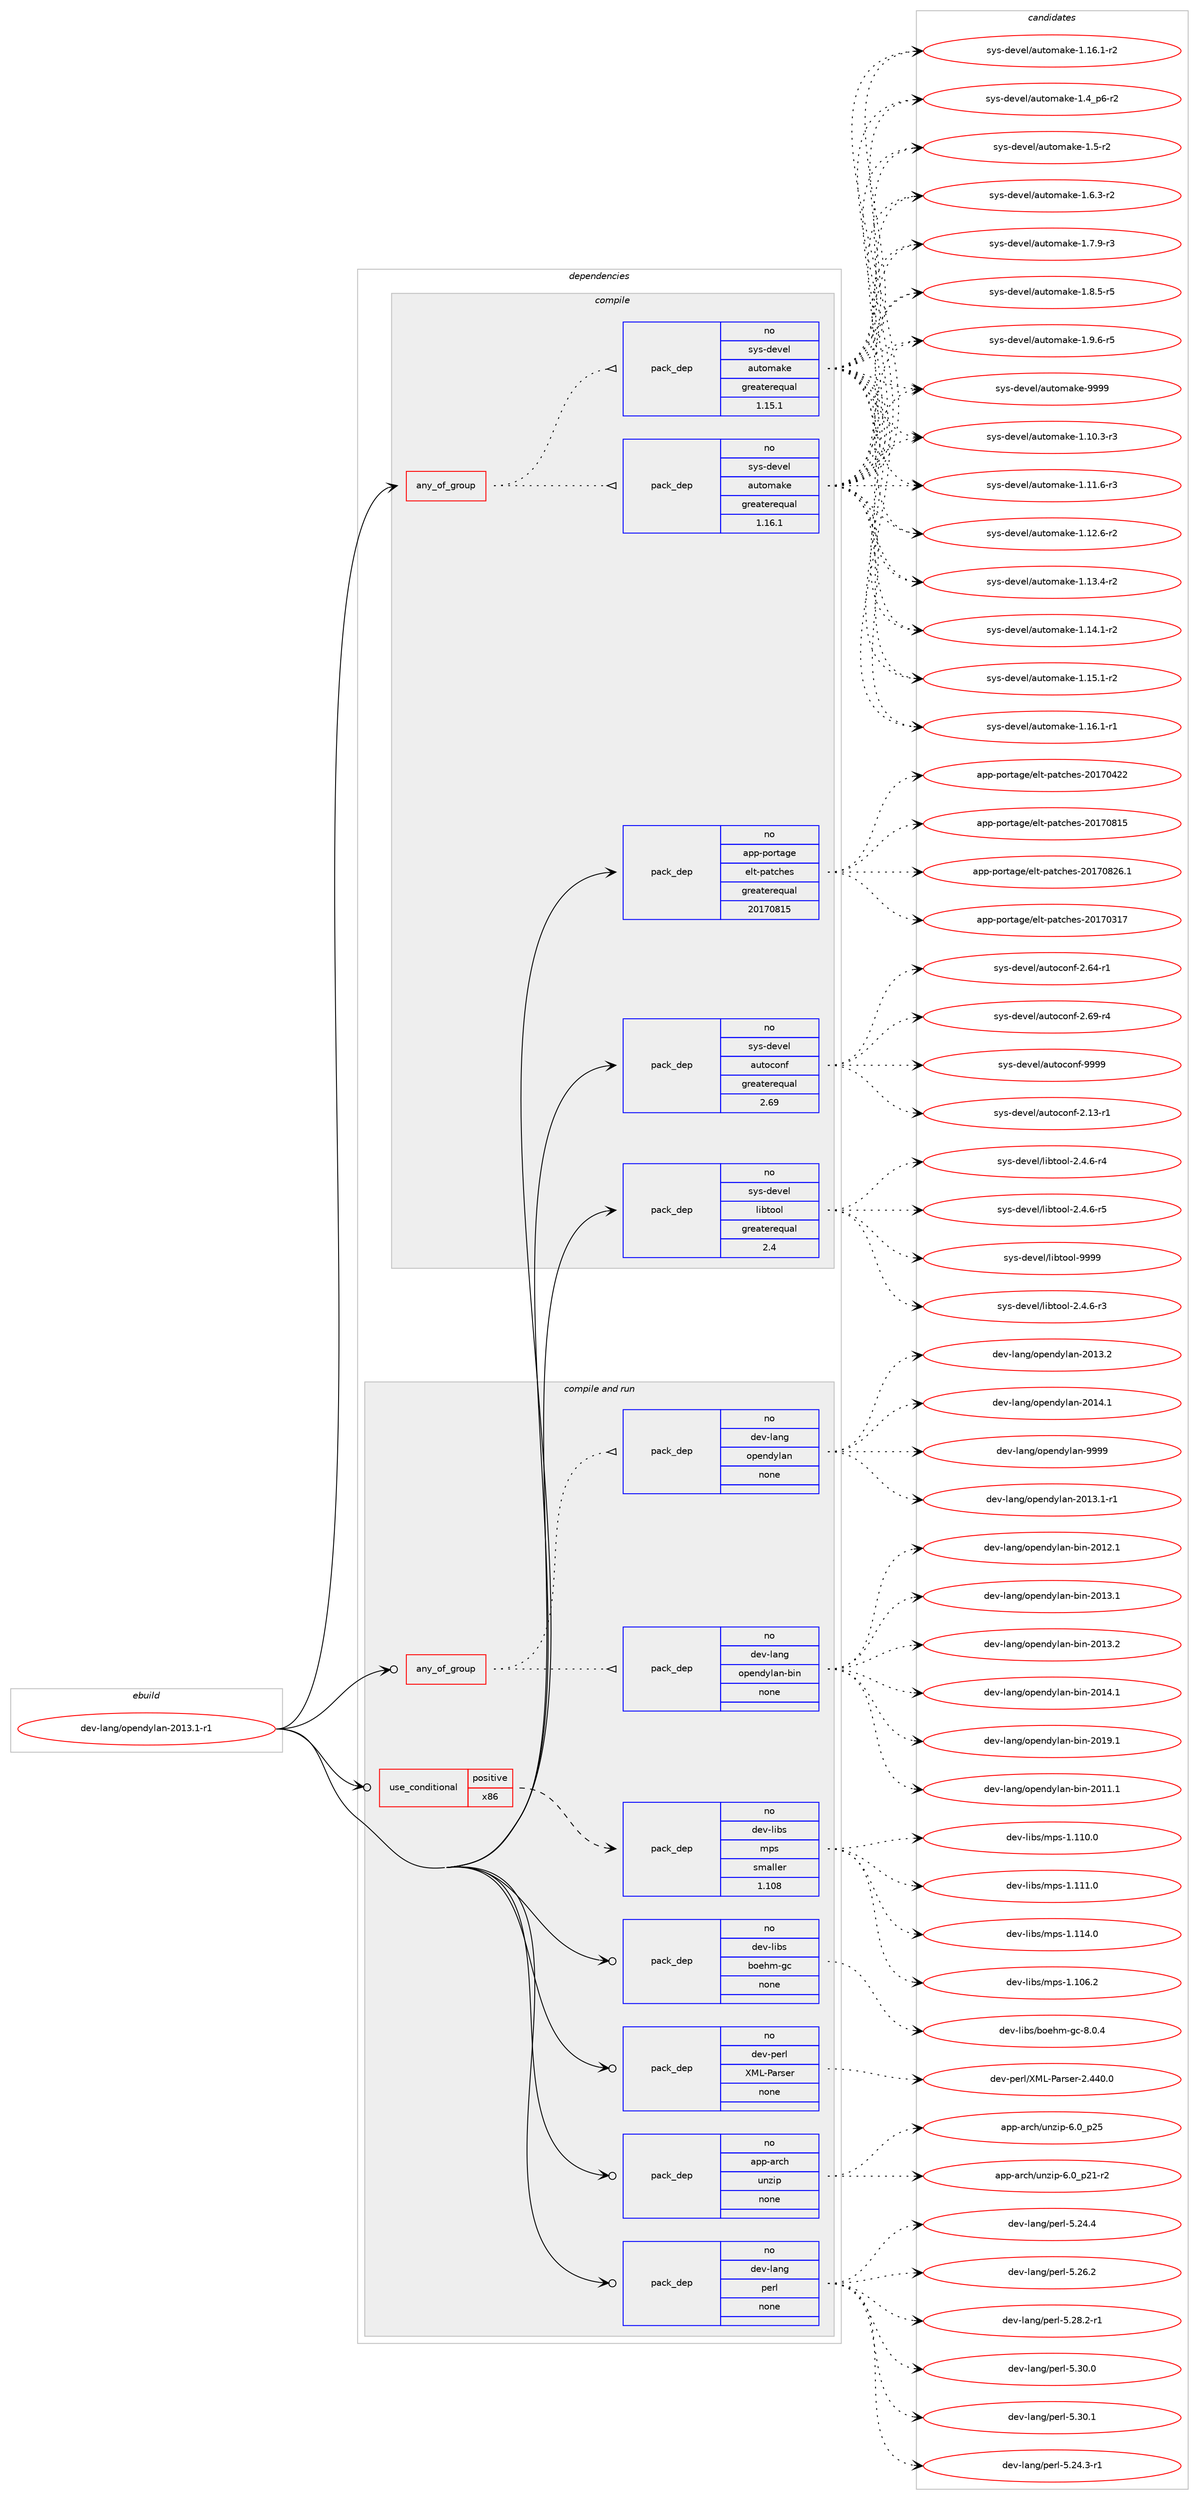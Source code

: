 digraph prolog {

# *************
# Graph options
# *************

newrank=true;
concentrate=true;
compound=true;
graph [rankdir=LR,fontname=Helvetica,fontsize=10,ranksep=1.5];#, ranksep=2.5, nodesep=0.2];
edge  [arrowhead=vee];
node  [fontname=Helvetica,fontsize=10];

# **********
# The ebuild
# **********

subgraph cluster_leftcol {
color=gray;
rank=same;
label=<<i>ebuild</i>>;
id [label="dev-lang/opendylan-2013.1-r1", color=red, width=4, href="../dev-lang/opendylan-2013.1-r1.svg"];
}

# ****************
# The dependencies
# ****************

subgraph cluster_midcol {
color=gray;
label=<<i>dependencies</i>>;
subgraph cluster_compile {
fillcolor="#eeeeee";
style=filled;
label=<<i>compile</i>>;
subgraph any10884 {
dependency559212 [label=<<TABLE BORDER="0" CELLBORDER="1" CELLSPACING="0" CELLPADDING="4"><TR><TD CELLPADDING="10">any_of_group</TD></TR></TABLE>>, shape=none, color=red];subgraph pack417955 {
dependency559213 [label=<<TABLE BORDER="0" CELLBORDER="1" CELLSPACING="0" CELLPADDING="4" WIDTH="220"><TR><TD ROWSPAN="6" CELLPADDING="30">pack_dep</TD></TR><TR><TD WIDTH="110">no</TD></TR><TR><TD>sys-devel</TD></TR><TR><TD>automake</TD></TR><TR><TD>greaterequal</TD></TR><TR><TD>1.16.1</TD></TR></TABLE>>, shape=none, color=blue];
}
dependency559212:e -> dependency559213:w [weight=20,style="dotted",arrowhead="oinv"];
subgraph pack417956 {
dependency559214 [label=<<TABLE BORDER="0" CELLBORDER="1" CELLSPACING="0" CELLPADDING="4" WIDTH="220"><TR><TD ROWSPAN="6" CELLPADDING="30">pack_dep</TD></TR><TR><TD WIDTH="110">no</TD></TR><TR><TD>sys-devel</TD></TR><TR><TD>automake</TD></TR><TR><TD>greaterequal</TD></TR><TR><TD>1.15.1</TD></TR></TABLE>>, shape=none, color=blue];
}
dependency559212:e -> dependency559214:w [weight=20,style="dotted",arrowhead="oinv"];
}
id:e -> dependency559212:w [weight=20,style="solid",arrowhead="vee"];
subgraph pack417957 {
dependency559215 [label=<<TABLE BORDER="0" CELLBORDER="1" CELLSPACING="0" CELLPADDING="4" WIDTH="220"><TR><TD ROWSPAN="6" CELLPADDING="30">pack_dep</TD></TR><TR><TD WIDTH="110">no</TD></TR><TR><TD>app-portage</TD></TR><TR><TD>elt-patches</TD></TR><TR><TD>greaterequal</TD></TR><TR><TD>20170815</TD></TR></TABLE>>, shape=none, color=blue];
}
id:e -> dependency559215:w [weight=20,style="solid",arrowhead="vee"];
subgraph pack417958 {
dependency559216 [label=<<TABLE BORDER="0" CELLBORDER="1" CELLSPACING="0" CELLPADDING="4" WIDTH="220"><TR><TD ROWSPAN="6" CELLPADDING="30">pack_dep</TD></TR><TR><TD WIDTH="110">no</TD></TR><TR><TD>sys-devel</TD></TR><TR><TD>autoconf</TD></TR><TR><TD>greaterequal</TD></TR><TR><TD>2.69</TD></TR></TABLE>>, shape=none, color=blue];
}
id:e -> dependency559216:w [weight=20,style="solid",arrowhead="vee"];
subgraph pack417959 {
dependency559217 [label=<<TABLE BORDER="0" CELLBORDER="1" CELLSPACING="0" CELLPADDING="4" WIDTH="220"><TR><TD ROWSPAN="6" CELLPADDING="30">pack_dep</TD></TR><TR><TD WIDTH="110">no</TD></TR><TR><TD>sys-devel</TD></TR><TR><TD>libtool</TD></TR><TR><TD>greaterequal</TD></TR><TR><TD>2.4</TD></TR></TABLE>>, shape=none, color=blue];
}
id:e -> dependency559217:w [weight=20,style="solid",arrowhead="vee"];
}
subgraph cluster_compileandrun {
fillcolor="#eeeeee";
style=filled;
label=<<i>compile and run</i>>;
subgraph any10885 {
dependency559218 [label=<<TABLE BORDER="0" CELLBORDER="1" CELLSPACING="0" CELLPADDING="4"><TR><TD CELLPADDING="10">any_of_group</TD></TR></TABLE>>, shape=none, color=red];subgraph pack417960 {
dependency559219 [label=<<TABLE BORDER="0" CELLBORDER="1" CELLSPACING="0" CELLPADDING="4" WIDTH="220"><TR><TD ROWSPAN="6" CELLPADDING="30">pack_dep</TD></TR><TR><TD WIDTH="110">no</TD></TR><TR><TD>dev-lang</TD></TR><TR><TD>opendylan-bin</TD></TR><TR><TD>none</TD></TR><TR><TD></TD></TR></TABLE>>, shape=none, color=blue];
}
dependency559218:e -> dependency559219:w [weight=20,style="dotted",arrowhead="oinv"];
subgraph pack417961 {
dependency559220 [label=<<TABLE BORDER="0" CELLBORDER="1" CELLSPACING="0" CELLPADDING="4" WIDTH="220"><TR><TD ROWSPAN="6" CELLPADDING="30">pack_dep</TD></TR><TR><TD WIDTH="110">no</TD></TR><TR><TD>dev-lang</TD></TR><TR><TD>opendylan</TD></TR><TR><TD>none</TD></TR><TR><TD></TD></TR></TABLE>>, shape=none, color=blue];
}
dependency559218:e -> dependency559220:w [weight=20,style="dotted",arrowhead="oinv"];
}
id:e -> dependency559218:w [weight=20,style="solid",arrowhead="odotvee"];
subgraph cond130016 {
dependency559221 [label=<<TABLE BORDER="0" CELLBORDER="1" CELLSPACING="0" CELLPADDING="4"><TR><TD ROWSPAN="3" CELLPADDING="10">use_conditional</TD></TR><TR><TD>positive</TD></TR><TR><TD>x86</TD></TR></TABLE>>, shape=none, color=red];
subgraph pack417962 {
dependency559222 [label=<<TABLE BORDER="0" CELLBORDER="1" CELLSPACING="0" CELLPADDING="4" WIDTH="220"><TR><TD ROWSPAN="6" CELLPADDING="30">pack_dep</TD></TR><TR><TD WIDTH="110">no</TD></TR><TR><TD>dev-libs</TD></TR><TR><TD>mps</TD></TR><TR><TD>smaller</TD></TR><TR><TD>1.108</TD></TR></TABLE>>, shape=none, color=blue];
}
dependency559221:e -> dependency559222:w [weight=20,style="dashed",arrowhead="vee"];
}
id:e -> dependency559221:w [weight=20,style="solid",arrowhead="odotvee"];
subgraph pack417963 {
dependency559223 [label=<<TABLE BORDER="0" CELLBORDER="1" CELLSPACING="0" CELLPADDING="4" WIDTH="220"><TR><TD ROWSPAN="6" CELLPADDING="30">pack_dep</TD></TR><TR><TD WIDTH="110">no</TD></TR><TR><TD>app-arch</TD></TR><TR><TD>unzip</TD></TR><TR><TD>none</TD></TR><TR><TD></TD></TR></TABLE>>, shape=none, color=blue];
}
id:e -> dependency559223:w [weight=20,style="solid",arrowhead="odotvee"];
subgraph pack417964 {
dependency559224 [label=<<TABLE BORDER="0" CELLBORDER="1" CELLSPACING="0" CELLPADDING="4" WIDTH="220"><TR><TD ROWSPAN="6" CELLPADDING="30">pack_dep</TD></TR><TR><TD WIDTH="110">no</TD></TR><TR><TD>dev-lang</TD></TR><TR><TD>perl</TD></TR><TR><TD>none</TD></TR><TR><TD></TD></TR></TABLE>>, shape=none, color=blue];
}
id:e -> dependency559224:w [weight=20,style="solid",arrowhead="odotvee"];
subgraph pack417965 {
dependency559225 [label=<<TABLE BORDER="0" CELLBORDER="1" CELLSPACING="0" CELLPADDING="4" WIDTH="220"><TR><TD ROWSPAN="6" CELLPADDING="30">pack_dep</TD></TR><TR><TD WIDTH="110">no</TD></TR><TR><TD>dev-libs</TD></TR><TR><TD>boehm-gc</TD></TR><TR><TD>none</TD></TR><TR><TD></TD></TR></TABLE>>, shape=none, color=blue];
}
id:e -> dependency559225:w [weight=20,style="solid",arrowhead="odotvee"];
subgraph pack417966 {
dependency559226 [label=<<TABLE BORDER="0" CELLBORDER="1" CELLSPACING="0" CELLPADDING="4" WIDTH="220"><TR><TD ROWSPAN="6" CELLPADDING="30">pack_dep</TD></TR><TR><TD WIDTH="110">no</TD></TR><TR><TD>dev-perl</TD></TR><TR><TD>XML-Parser</TD></TR><TR><TD>none</TD></TR><TR><TD></TD></TR></TABLE>>, shape=none, color=blue];
}
id:e -> dependency559226:w [weight=20,style="solid",arrowhead="odotvee"];
}
subgraph cluster_run {
fillcolor="#eeeeee";
style=filled;
label=<<i>run</i>>;
}
}

# **************
# The candidates
# **************

subgraph cluster_choices {
rank=same;
color=gray;
label=<<i>candidates</i>>;

subgraph choice417955 {
color=black;
nodesep=1;
choice11512111545100101118101108479711711611110997107101454946494846514511451 [label="sys-devel/automake-1.10.3-r3", color=red, width=4,href="../sys-devel/automake-1.10.3-r3.svg"];
choice11512111545100101118101108479711711611110997107101454946494946544511451 [label="sys-devel/automake-1.11.6-r3", color=red, width=4,href="../sys-devel/automake-1.11.6-r3.svg"];
choice11512111545100101118101108479711711611110997107101454946495046544511450 [label="sys-devel/automake-1.12.6-r2", color=red, width=4,href="../sys-devel/automake-1.12.6-r2.svg"];
choice11512111545100101118101108479711711611110997107101454946495146524511450 [label="sys-devel/automake-1.13.4-r2", color=red, width=4,href="../sys-devel/automake-1.13.4-r2.svg"];
choice11512111545100101118101108479711711611110997107101454946495246494511450 [label="sys-devel/automake-1.14.1-r2", color=red, width=4,href="../sys-devel/automake-1.14.1-r2.svg"];
choice11512111545100101118101108479711711611110997107101454946495346494511450 [label="sys-devel/automake-1.15.1-r2", color=red, width=4,href="../sys-devel/automake-1.15.1-r2.svg"];
choice11512111545100101118101108479711711611110997107101454946495446494511449 [label="sys-devel/automake-1.16.1-r1", color=red, width=4,href="../sys-devel/automake-1.16.1-r1.svg"];
choice11512111545100101118101108479711711611110997107101454946495446494511450 [label="sys-devel/automake-1.16.1-r2", color=red, width=4,href="../sys-devel/automake-1.16.1-r2.svg"];
choice115121115451001011181011084797117116111109971071014549465295112544511450 [label="sys-devel/automake-1.4_p6-r2", color=red, width=4,href="../sys-devel/automake-1.4_p6-r2.svg"];
choice11512111545100101118101108479711711611110997107101454946534511450 [label="sys-devel/automake-1.5-r2", color=red, width=4,href="../sys-devel/automake-1.5-r2.svg"];
choice115121115451001011181011084797117116111109971071014549465446514511450 [label="sys-devel/automake-1.6.3-r2", color=red, width=4,href="../sys-devel/automake-1.6.3-r2.svg"];
choice115121115451001011181011084797117116111109971071014549465546574511451 [label="sys-devel/automake-1.7.9-r3", color=red, width=4,href="../sys-devel/automake-1.7.9-r3.svg"];
choice115121115451001011181011084797117116111109971071014549465646534511453 [label="sys-devel/automake-1.8.5-r5", color=red, width=4,href="../sys-devel/automake-1.8.5-r5.svg"];
choice115121115451001011181011084797117116111109971071014549465746544511453 [label="sys-devel/automake-1.9.6-r5", color=red, width=4,href="../sys-devel/automake-1.9.6-r5.svg"];
choice115121115451001011181011084797117116111109971071014557575757 [label="sys-devel/automake-9999", color=red, width=4,href="../sys-devel/automake-9999.svg"];
dependency559213:e -> choice11512111545100101118101108479711711611110997107101454946494846514511451:w [style=dotted,weight="100"];
dependency559213:e -> choice11512111545100101118101108479711711611110997107101454946494946544511451:w [style=dotted,weight="100"];
dependency559213:e -> choice11512111545100101118101108479711711611110997107101454946495046544511450:w [style=dotted,weight="100"];
dependency559213:e -> choice11512111545100101118101108479711711611110997107101454946495146524511450:w [style=dotted,weight="100"];
dependency559213:e -> choice11512111545100101118101108479711711611110997107101454946495246494511450:w [style=dotted,weight="100"];
dependency559213:e -> choice11512111545100101118101108479711711611110997107101454946495346494511450:w [style=dotted,weight="100"];
dependency559213:e -> choice11512111545100101118101108479711711611110997107101454946495446494511449:w [style=dotted,weight="100"];
dependency559213:e -> choice11512111545100101118101108479711711611110997107101454946495446494511450:w [style=dotted,weight="100"];
dependency559213:e -> choice115121115451001011181011084797117116111109971071014549465295112544511450:w [style=dotted,weight="100"];
dependency559213:e -> choice11512111545100101118101108479711711611110997107101454946534511450:w [style=dotted,weight="100"];
dependency559213:e -> choice115121115451001011181011084797117116111109971071014549465446514511450:w [style=dotted,weight="100"];
dependency559213:e -> choice115121115451001011181011084797117116111109971071014549465546574511451:w [style=dotted,weight="100"];
dependency559213:e -> choice115121115451001011181011084797117116111109971071014549465646534511453:w [style=dotted,weight="100"];
dependency559213:e -> choice115121115451001011181011084797117116111109971071014549465746544511453:w [style=dotted,weight="100"];
dependency559213:e -> choice115121115451001011181011084797117116111109971071014557575757:w [style=dotted,weight="100"];
}
subgraph choice417956 {
color=black;
nodesep=1;
choice11512111545100101118101108479711711611110997107101454946494846514511451 [label="sys-devel/automake-1.10.3-r3", color=red, width=4,href="../sys-devel/automake-1.10.3-r3.svg"];
choice11512111545100101118101108479711711611110997107101454946494946544511451 [label="sys-devel/automake-1.11.6-r3", color=red, width=4,href="../sys-devel/automake-1.11.6-r3.svg"];
choice11512111545100101118101108479711711611110997107101454946495046544511450 [label="sys-devel/automake-1.12.6-r2", color=red, width=4,href="../sys-devel/automake-1.12.6-r2.svg"];
choice11512111545100101118101108479711711611110997107101454946495146524511450 [label="sys-devel/automake-1.13.4-r2", color=red, width=4,href="../sys-devel/automake-1.13.4-r2.svg"];
choice11512111545100101118101108479711711611110997107101454946495246494511450 [label="sys-devel/automake-1.14.1-r2", color=red, width=4,href="../sys-devel/automake-1.14.1-r2.svg"];
choice11512111545100101118101108479711711611110997107101454946495346494511450 [label="sys-devel/automake-1.15.1-r2", color=red, width=4,href="../sys-devel/automake-1.15.1-r2.svg"];
choice11512111545100101118101108479711711611110997107101454946495446494511449 [label="sys-devel/automake-1.16.1-r1", color=red, width=4,href="../sys-devel/automake-1.16.1-r1.svg"];
choice11512111545100101118101108479711711611110997107101454946495446494511450 [label="sys-devel/automake-1.16.1-r2", color=red, width=4,href="../sys-devel/automake-1.16.1-r2.svg"];
choice115121115451001011181011084797117116111109971071014549465295112544511450 [label="sys-devel/automake-1.4_p6-r2", color=red, width=4,href="../sys-devel/automake-1.4_p6-r2.svg"];
choice11512111545100101118101108479711711611110997107101454946534511450 [label="sys-devel/automake-1.5-r2", color=red, width=4,href="../sys-devel/automake-1.5-r2.svg"];
choice115121115451001011181011084797117116111109971071014549465446514511450 [label="sys-devel/automake-1.6.3-r2", color=red, width=4,href="../sys-devel/automake-1.6.3-r2.svg"];
choice115121115451001011181011084797117116111109971071014549465546574511451 [label="sys-devel/automake-1.7.9-r3", color=red, width=4,href="../sys-devel/automake-1.7.9-r3.svg"];
choice115121115451001011181011084797117116111109971071014549465646534511453 [label="sys-devel/automake-1.8.5-r5", color=red, width=4,href="../sys-devel/automake-1.8.5-r5.svg"];
choice115121115451001011181011084797117116111109971071014549465746544511453 [label="sys-devel/automake-1.9.6-r5", color=red, width=4,href="../sys-devel/automake-1.9.6-r5.svg"];
choice115121115451001011181011084797117116111109971071014557575757 [label="sys-devel/automake-9999", color=red, width=4,href="../sys-devel/automake-9999.svg"];
dependency559214:e -> choice11512111545100101118101108479711711611110997107101454946494846514511451:w [style=dotted,weight="100"];
dependency559214:e -> choice11512111545100101118101108479711711611110997107101454946494946544511451:w [style=dotted,weight="100"];
dependency559214:e -> choice11512111545100101118101108479711711611110997107101454946495046544511450:w [style=dotted,weight="100"];
dependency559214:e -> choice11512111545100101118101108479711711611110997107101454946495146524511450:w [style=dotted,weight="100"];
dependency559214:e -> choice11512111545100101118101108479711711611110997107101454946495246494511450:w [style=dotted,weight="100"];
dependency559214:e -> choice11512111545100101118101108479711711611110997107101454946495346494511450:w [style=dotted,weight="100"];
dependency559214:e -> choice11512111545100101118101108479711711611110997107101454946495446494511449:w [style=dotted,weight="100"];
dependency559214:e -> choice11512111545100101118101108479711711611110997107101454946495446494511450:w [style=dotted,weight="100"];
dependency559214:e -> choice115121115451001011181011084797117116111109971071014549465295112544511450:w [style=dotted,weight="100"];
dependency559214:e -> choice11512111545100101118101108479711711611110997107101454946534511450:w [style=dotted,weight="100"];
dependency559214:e -> choice115121115451001011181011084797117116111109971071014549465446514511450:w [style=dotted,weight="100"];
dependency559214:e -> choice115121115451001011181011084797117116111109971071014549465546574511451:w [style=dotted,weight="100"];
dependency559214:e -> choice115121115451001011181011084797117116111109971071014549465646534511453:w [style=dotted,weight="100"];
dependency559214:e -> choice115121115451001011181011084797117116111109971071014549465746544511453:w [style=dotted,weight="100"];
dependency559214:e -> choice115121115451001011181011084797117116111109971071014557575757:w [style=dotted,weight="100"];
}
subgraph choice417957 {
color=black;
nodesep=1;
choice97112112451121111141169710310147101108116451129711699104101115455048495548514955 [label="app-portage/elt-patches-20170317", color=red, width=4,href="../app-portage/elt-patches-20170317.svg"];
choice97112112451121111141169710310147101108116451129711699104101115455048495548525050 [label="app-portage/elt-patches-20170422", color=red, width=4,href="../app-portage/elt-patches-20170422.svg"];
choice97112112451121111141169710310147101108116451129711699104101115455048495548564953 [label="app-portage/elt-patches-20170815", color=red, width=4,href="../app-portage/elt-patches-20170815.svg"];
choice971121124511211111411697103101471011081164511297116991041011154550484955485650544649 [label="app-portage/elt-patches-20170826.1", color=red, width=4,href="../app-portage/elt-patches-20170826.1.svg"];
dependency559215:e -> choice97112112451121111141169710310147101108116451129711699104101115455048495548514955:w [style=dotted,weight="100"];
dependency559215:e -> choice97112112451121111141169710310147101108116451129711699104101115455048495548525050:w [style=dotted,weight="100"];
dependency559215:e -> choice97112112451121111141169710310147101108116451129711699104101115455048495548564953:w [style=dotted,weight="100"];
dependency559215:e -> choice971121124511211111411697103101471011081164511297116991041011154550484955485650544649:w [style=dotted,weight="100"];
}
subgraph choice417958 {
color=black;
nodesep=1;
choice1151211154510010111810110847971171161119911111010245504649514511449 [label="sys-devel/autoconf-2.13-r1", color=red, width=4,href="../sys-devel/autoconf-2.13-r1.svg"];
choice1151211154510010111810110847971171161119911111010245504654524511449 [label="sys-devel/autoconf-2.64-r1", color=red, width=4,href="../sys-devel/autoconf-2.64-r1.svg"];
choice1151211154510010111810110847971171161119911111010245504654574511452 [label="sys-devel/autoconf-2.69-r4", color=red, width=4,href="../sys-devel/autoconf-2.69-r4.svg"];
choice115121115451001011181011084797117116111991111101024557575757 [label="sys-devel/autoconf-9999", color=red, width=4,href="../sys-devel/autoconf-9999.svg"];
dependency559216:e -> choice1151211154510010111810110847971171161119911111010245504649514511449:w [style=dotted,weight="100"];
dependency559216:e -> choice1151211154510010111810110847971171161119911111010245504654524511449:w [style=dotted,weight="100"];
dependency559216:e -> choice1151211154510010111810110847971171161119911111010245504654574511452:w [style=dotted,weight="100"];
dependency559216:e -> choice115121115451001011181011084797117116111991111101024557575757:w [style=dotted,weight="100"];
}
subgraph choice417959 {
color=black;
nodesep=1;
choice1151211154510010111810110847108105981161111111084550465246544511451 [label="sys-devel/libtool-2.4.6-r3", color=red, width=4,href="../sys-devel/libtool-2.4.6-r3.svg"];
choice1151211154510010111810110847108105981161111111084550465246544511452 [label="sys-devel/libtool-2.4.6-r4", color=red, width=4,href="../sys-devel/libtool-2.4.6-r4.svg"];
choice1151211154510010111810110847108105981161111111084550465246544511453 [label="sys-devel/libtool-2.4.6-r5", color=red, width=4,href="../sys-devel/libtool-2.4.6-r5.svg"];
choice1151211154510010111810110847108105981161111111084557575757 [label="sys-devel/libtool-9999", color=red, width=4,href="../sys-devel/libtool-9999.svg"];
dependency559217:e -> choice1151211154510010111810110847108105981161111111084550465246544511451:w [style=dotted,weight="100"];
dependency559217:e -> choice1151211154510010111810110847108105981161111111084550465246544511452:w [style=dotted,weight="100"];
dependency559217:e -> choice1151211154510010111810110847108105981161111111084550465246544511453:w [style=dotted,weight="100"];
dependency559217:e -> choice1151211154510010111810110847108105981161111111084557575757:w [style=dotted,weight="100"];
}
subgraph choice417960 {
color=black;
nodesep=1;
choice10010111845108971101034711111210111010012110897110459810511045504849494649 [label="dev-lang/opendylan-bin-2011.1", color=red, width=4,href="../dev-lang/opendylan-bin-2011.1.svg"];
choice10010111845108971101034711111210111010012110897110459810511045504849504649 [label="dev-lang/opendylan-bin-2012.1", color=red, width=4,href="../dev-lang/opendylan-bin-2012.1.svg"];
choice10010111845108971101034711111210111010012110897110459810511045504849514649 [label="dev-lang/opendylan-bin-2013.1", color=red, width=4,href="../dev-lang/opendylan-bin-2013.1.svg"];
choice10010111845108971101034711111210111010012110897110459810511045504849514650 [label="dev-lang/opendylan-bin-2013.2", color=red, width=4,href="../dev-lang/opendylan-bin-2013.2.svg"];
choice10010111845108971101034711111210111010012110897110459810511045504849524649 [label="dev-lang/opendylan-bin-2014.1", color=red, width=4,href="../dev-lang/opendylan-bin-2014.1.svg"];
choice10010111845108971101034711111210111010012110897110459810511045504849574649 [label="dev-lang/opendylan-bin-2019.1", color=red, width=4,href="../dev-lang/opendylan-bin-2019.1.svg"];
dependency559219:e -> choice10010111845108971101034711111210111010012110897110459810511045504849494649:w [style=dotted,weight="100"];
dependency559219:e -> choice10010111845108971101034711111210111010012110897110459810511045504849504649:w [style=dotted,weight="100"];
dependency559219:e -> choice10010111845108971101034711111210111010012110897110459810511045504849514649:w [style=dotted,weight="100"];
dependency559219:e -> choice10010111845108971101034711111210111010012110897110459810511045504849514650:w [style=dotted,weight="100"];
dependency559219:e -> choice10010111845108971101034711111210111010012110897110459810511045504849524649:w [style=dotted,weight="100"];
dependency559219:e -> choice10010111845108971101034711111210111010012110897110459810511045504849574649:w [style=dotted,weight="100"];
}
subgraph choice417961 {
color=black;
nodesep=1;
choice10010111845108971101034711111210111010012110897110455048495146494511449 [label="dev-lang/opendylan-2013.1-r1", color=red, width=4,href="../dev-lang/opendylan-2013.1-r1.svg"];
choice1001011184510897110103471111121011101001211089711045504849514650 [label="dev-lang/opendylan-2013.2", color=red, width=4,href="../dev-lang/opendylan-2013.2.svg"];
choice1001011184510897110103471111121011101001211089711045504849524649 [label="dev-lang/opendylan-2014.1", color=red, width=4,href="../dev-lang/opendylan-2014.1.svg"];
choice100101118451089711010347111112101110100121108971104557575757 [label="dev-lang/opendylan-9999", color=red, width=4,href="../dev-lang/opendylan-9999.svg"];
dependency559220:e -> choice10010111845108971101034711111210111010012110897110455048495146494511449:w [style=dotted,weight="100"];
dependency559220:e -> choice1001011184510897110103471111121011101001211089711045504849514650:w [style=dotted,weight="100"];
dependency559220:e -> choice1001011184510897110103471111121011101001211089711045504849524649:w [style=dotted,weight="100"];
dependency559220:e -> choice100101118451089711010347111112101110100121108971104557575757:w [style=dotted,weight="100"];
}
subgraph choice417962 {
color=black;
nodesep=1;
choice1001011184510810598115471091121154549464948544650 [label="dev-libs/mps-1.106.2", color=red, width=4,href="../dev-libs/mps-1.106.2.svg"];
choice1001011184510810598115471091121154549464949484648 [label="dev-libs/mps-1.110.0", color=red, width=4,href="../dev-libs/mps-1.110.0.svg"];
choice1001011184510810598115471091121154549464949494648 [label="dev-libs/mps-1.111.0", color=red, width=4,href="../dev-libs/mps-1.111.0.svg"];
choice1001011184510810598115471091121154549464949524648 [label="dev-libs/mps-1.114.0", color=red, width=4,href="../dev-libs/mps-1.114.0.svg"];
dependency559222:e -> choice1001011184510810598115471091121154549464948544650:w [style=dotted,weight="100"];
dependency559222:e -> choice1001011184510810598115471091121154549464949484648:w [style=dotted,weight="100"];
dependency559222:e -> choice1001011184510810598115471091121154549464949494648:w [style=dotted,weight="100"];
dependency559222:e -> choice1001011184510810598115471091121154549464949524648:w [style=dotted,weight="100"];
}
subgraph choice417963 {
color=black;
nodesep=1;
choice9711211245971149910447117110122105112455446489511250494511450 [label="app-arch/unzip-6.0_p21-r2", color=red, width=4,href="../app-arch/unzip-6.0_p21-r2.svg"];
choice971121124597114991044711711012210511245544648951125053 [label="app-arch/unzip-6.0_p25", color=red, width=4,href="../app-arch/unzip-6.0_p25.svg"];
dependency559223:e -> choice9711211245971149910447117110122105112455446489511250494511450:w [style=dotted,weight="100"];
dependency559223:e -> choice971121124597114991044711711012210511245544648951125053:w [style=dotted,weight="100"];
}
subgraph choice417964 {
color=black;
nodesep=1;
choice100101118451089711010347112101114108455346505246514511449 [label="dev-lang/perl-5.24.3-r1", color=red, width=4,href="../dev-lang/perl-5.24.3-r1.svg"];
choice10010111845108971101034711210111410845534650524652 [label="dev-lang/perl-5.24.4", color=red, width=4,href="../dev-lang/perl-5.24.4.svg"];
choice10010111845108971101034711210111410845534650544650 [label="dev-lang/perl-5.26.2", color=red, width=4,href="../dev-lang/perl-5.26.2.svg"];
choice100101118451089711010347112101114108455346505646504511449 [label="dev-lang/perl-5.28.2-r1", color=red, width=4,href="../dev-lang/perl-5.28.2-r1.svg"];
choice10010111845108971101034711210111410845534651484648 [label="dev-lang/perl-5.30.0", color=red, width=4,href="../dev-lang/perl-5.30.0.svg"];
choice10010111845108971101034711210111410845534651484649 [label="dev-lang/perl-5.30.1", color=red, width=4,href="../dev-lang/perl-5.30.1.svg"];
dependency559224:e -> choice100101118451089711010347112101114108455346505246514511449:w [style=dotted,weight="100"];
dependency559224:e -> choice10010111845108971101034711210111410845534650524652:w [style=dotted,weight="100"];
dependency559224:e -> choice10010111845108971101034711210111410845534650544650:w [style=dotted,weight="100"];
dependency559224:e -> choice100101118451089711010347112101114108455346505646504511449:w [style=dotted,weight="100"];
dependency559224:e -> choice10010111845108971101034711210111410845534651484648:w [style=dotted,weight="100"];
dependency559224:e -> choice10010111845108971101034711210111410845534651484649:w [style=dotted,weight="100"];
}
subgraph choice417965 {
color=black;
nodesep=1;
choice100101118451081059811547981111011041094510399455646484652 [label="dev-libs/boehm-gc-8.0.4", color=red, width=4,href="../dev-libs/boehm-gc-8.0.4.svg"];
dependency559225:e -> choice100101118451081059811547981111011041094510399455646484652:w [style=dotted,weight="100"];
}
subgraph choice417966 {
color=black;
nodesep=1;
choice10010111845112101114108478877764580971141151011144550465252484648 [label="dev-perl/XML-Parser-2.440.0", color=red, width=4,href="../dev-perl/XML-Parser-2.440.0.svg"];
dependency559226:e -> choice10010111845112101114108478877764580971141151011144550465252484648:w [style=dotted,weight="100"];
}
}

}
